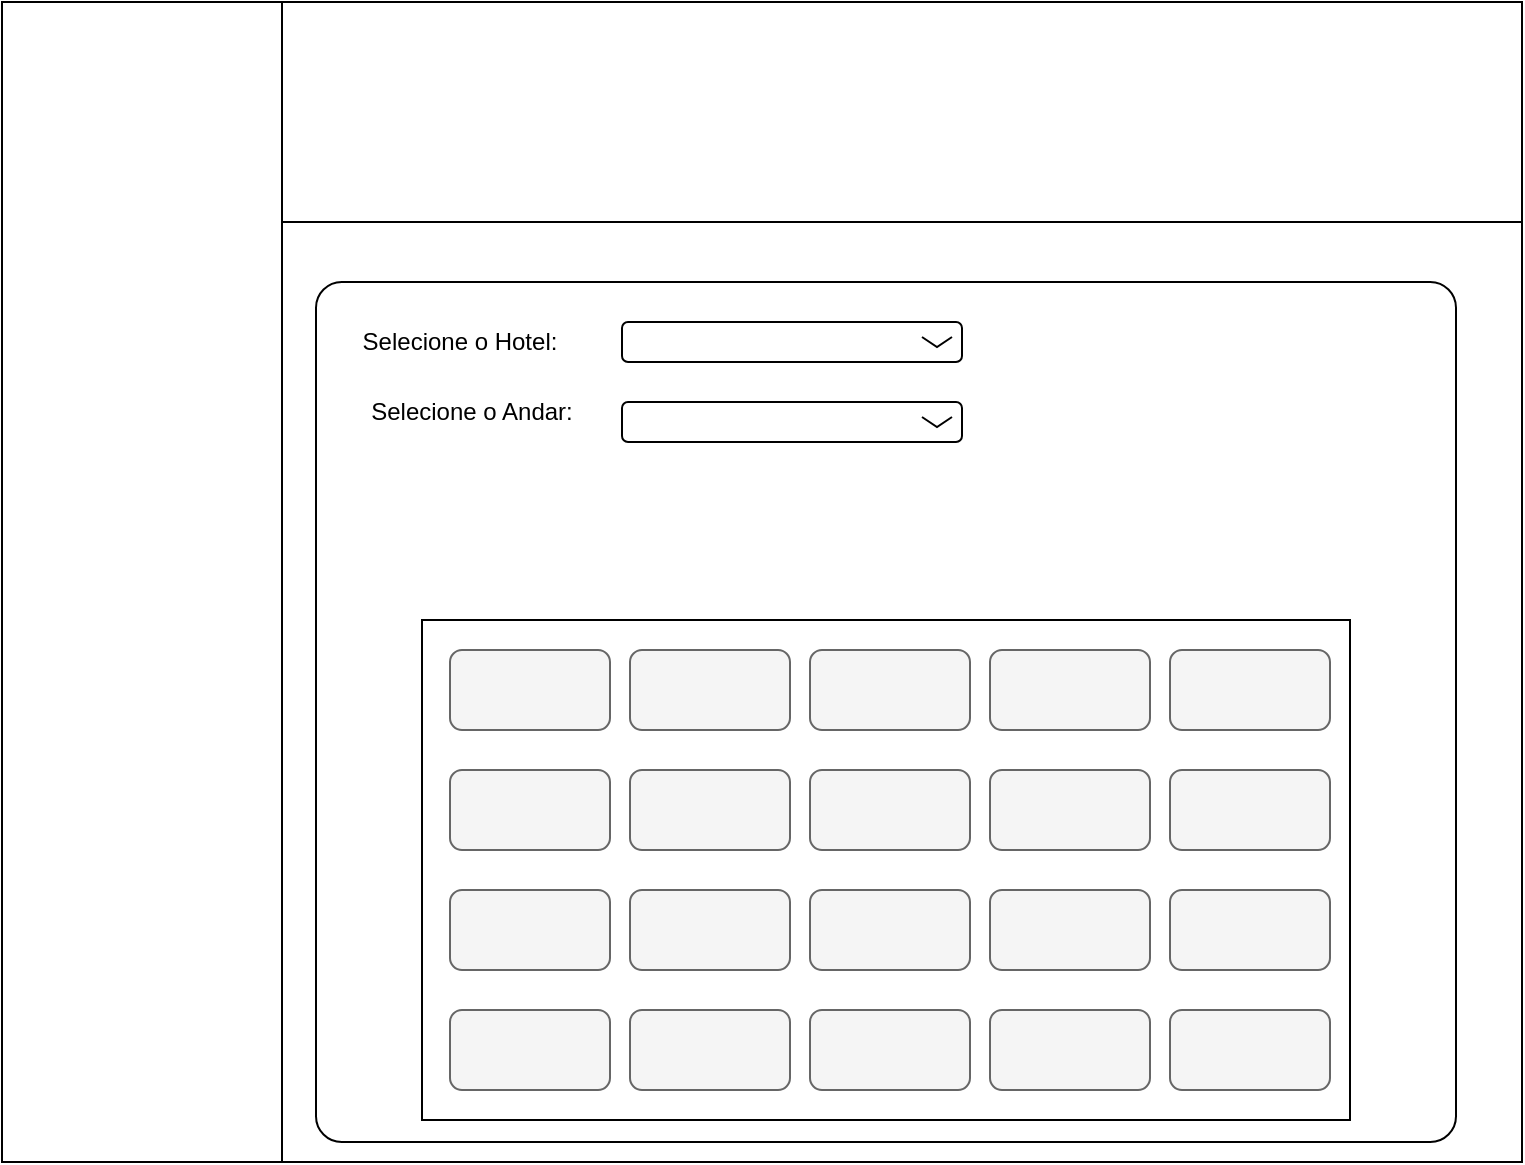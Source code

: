 <mxfile pages="2">
    <diagram id="q_rQVnzWJTmuuCRRElXR" name="Tela 1">
        <mxGraphModel dx="810" dy="357" grid="1" gridSize="10" guides="1" tooltips="1" connect="1" arrows="1" fold="1" page="1" pageScale="1" pageWidth="827" pageHeight="1169" math="0" shadow="0">
            <root>
                <mxCell id="0"/>
                <mxCell id="1" parent="0"/>
                <mxCell id="WGvUUey6_V4K5ahHWTaU-2" value="" style="rounded=0;whiteSpace=wrap;html=1;" parent="1" vertex="1">
                    <mxGeometry x="40" y="250" width="760" height="580" as="geometry"/>
                </mxCell>
                <mxCell id="WGvUUey6_V4K5ahHWTaU-5" value="" style="rounded=1;whiteSpace=wrap;html=1;arcSize=3;" parent="1" vertex="1">
                    <mxGeometry x="197" y="390" width="570" height="430" as="geometry"/>
                </mxCell>
                <mxCell id="WGvUUey6_V4K5ahHWTaU-3" value="" style="rounded=0;whiteSpace=wrap;html=1;" parent="1" vertex="1">
                    <mxGeometry x="40" y="250" width="140" height="580" as="geometry"/>
                </mxCell>
                <mxCell id="WGvUUey6_V4K5ahHWTaU-4" value="" style="rounded=0;whiteSpace=wrap;html=1;" parent="1" vertex="1">
                    <mxGeometry x="180" y="250" width="620" height="110" as="geometry"/>
                </mxCell>
                <mxCell id="WGvUUey6_V4K5ahHWTaU-11" value="Selecione o Andar:" style="text;html=1;strokeColor=none;fillColor=none;align=center;verticalAlign=middle;whiteSpace=wrap;rounded=0;" parent="1" vertex="1">
                    <mxGeometry x="220" y="440" width="110" height="30" as="geometry"/>
                </mxCell>
                <mxCell id="WGvUUey6_V4K5ahHWTaU-12" value="" style="group" parent="1" vertex="1" connectable="0">
                    <mxGeometry x="350" y="450" width="170" height="20" as="geometry"/>
                </mxCell>
                <mxCell id="WGvUUey6_V4K5ahHWTaU-13" value="" style="rounded=1;whiteSpace=wrap;html=1;" parent="WGvUUey6_V4K5ahHWTaU-12" vertex="1">
                    <mxGeometry width="170" height="20" as="geometry"/>
                </mxCell>
                <mxCell id="WGvUUey6_V4K5ahHWTaU-14" value="" style="html=1;shadow=0;dashed=0;align=center;verticalAlign=middle;shape=mxgraph.arrows2.arrow;dy=0;dx=30;notch=30;rotation=90;" parent="WGvUUey6_V4K5ahHWTaU-12" vertex="1">
                    <mxGeometry x="155" y="2.5" width="5" height="15" as="geometry"/>
                </mxCell>
                <mxCell id="WGvUUey6_V4K5ahHWTaU-15" value="" style="verticalLabelPosition=bottom;verticalAlign=top;html=1;shape=mxgraph.basic.rect;fillColor2=none;strokeWidth=1;size=20;indent=5;" parent="1" vertex="1">
                    <mxGeometry x="250" y="559" width="464" height="250" as="geometry"/>
                </mxCell>
                <mxCell id="WGvUUey6_V4K5ahHWTaU-32" value="" style="group" parent="1" vertex="1" connectable="0">
                    <mxGeometry x="264" y="574" width="80" height="220" as="geometry"/>
                </mxCell>
                <mxCell id="WGvUUey6_V4K5ahHWTaU-16" value="" style="rounded=1;whiteSpace=wrap;html=1;fillColor=#f5f5f5;fontColor=#333333;strokeColor=#666666;" parent="WGvUUey6_V4K5ahHWTaU-32" vertex="1">
                    <mxGeometry width="80" height="40" as="geometry"/>
                </mxCell>
                <mxCell id="WGvUUey6_V4K5ahHWTaU-28" value="" style="rounded=1;whiteSpace=wrap;html=1;fillColor=#f5f5f5;fontColor=#333333;strokeColor=#666666;" parent="WGvUUey6_V4K5ahHWTaU-32" vertex="1">
                    <mxGeometry y="60" width="80" height="40" as="geometry"/>
                </mxCell>
                <mxCell id="WGvUUey6_V4K5ahHWTaU-29" value="" style="rounded=1;whiteSpace=wrap;html=1;fillColor=#f5f5f5;fontColor=#333333;strokeColor=#666666;" parent="WGvUUey6_V4K5ahHWTaU-32" vertex="1">
                    <mxGeometry y="120" width="80" height="40" as="geometry"/>
                </mxCell>
                <mxCell id="WGvUUey6_V4K5ahHWTaU-30" value="" style="rounded=1;whiteSpace=wrap;html=1;fillColor=#f5f5f5;fontColor=#333333;strokeColor=#666666;" parent="WGvUUey6_V4K5ahHWTaU-32" vertex="1">
                    <mxGeometry y="180" width="80" height="40" as="geometry"/>
                </mxCell>
                <mxCell id="WGvUUey6_V4K5ahHWTaU-33" value="" style="group" parent="1" vertex="1" connectable="0">
                    <mxGeometry x="354" y="574" width="80" height="220" as="geometry"/>
                </mxCell>
                <mxCell id="WGvUUey6_V4K5ahHWTaU-34" value="" style="rounded=1;whiteSpace=wrap;html=1;fillColor=#f5f5f5;fontColor=#333333;strokeColor=#666666;" parent="WGvUUey6_V4K5ahHWTaU-33" vertex="1">
                    <mxGeometry width="80" height="40" as="geometry"/>
                </mxCell>
                <mxCell id="WGvUUey6_V4K5ahHWTaU-35" value="" style="rounded=1;whiteSpace=wrap;html=1;fillColor=#f5f5f5;fontColor=#333333;strokeColor=#666666;" parent="WGvUUey6_V4K5ahHWTaU-33" vertex="1">
                    <mxGeometry y="60" width="80" height="40" as="geometry"/>
                </mxCell>
                <mxCell id="WGvUUey6_V4K5ahHWTaU-36" value="" style="rounded=1;whiteSpace=wrap;html=1;fillColor=#f5f5f5;fontColor=#333333;strokeColor=#666666;" parent="WGvUUey6_V4K5ahHWTaU-33" vertex="1">
                    <mxGeometry y="120" width="80" height="40" as="geometry"/>
                </mxCell>
                <mxCell id="WGvUUey6_V4K5ahHWTaU-37" value="" style="rounded=1;whiteSpace=wrap;html=1;fillColor=#f5f5f5;fontColor=#333333;strokeColor=#666666;" parent="WGvUUey6_V4K5ahHWTaU-33" vertex="1">
                    <mxGeometry y="180" width="80" height="40" as="geometry"/>
                </mxCell>
                <mxCell id="WGvUUey6_V4K5ahHWTaU-38" value="" style="group" parent="1" vertex="1" connectable="0">
                    <mxGeometry x="444" y="505" width="80" height="220" as="geometry"/>
                </mxCell>
                <mxCell id="WGvUUey6_V4K5ahHWTaU-39" value="" style="rounded=1;whiteSpace=wrap;html=1;fillColor=#f5f5f5;fontColor=#333333;strokeColor=#666666;" parent="WGvUUey6_V4K5ahHWTaU-38" vertex="1">
                    <mxGeometry y="69" width="80" height="40" as="geometry"/>
                </mxCell>
                <mxCell id="WGvUUey6_V4K5ahHWTaU-40" value="" style="rounded=1;whiteSpace=wrap;html=1;fillColor=#f5f5f5;fontColor=#333333;strokeColor=#666666;" parent="WGvUUey6_V4K5ahHWTaU-38" vertex="1">
                    <mxGeometry y="129" width="80" height="40" as="geometry"/>
                </mxCell>
                <mxCell id="WGvUUey6_V4K5ahHWTaU-41" value="" style="rounded=1;whiteSpace=wrap;html=1;fillColor=#f5f5f5;fontColor=#333333;strokeColor=#666666;" parent="WGvUUey6_V4K5ahHWTaU-38" vertex="1">
                    <mxGeometry y="189" width="80" height="40" as="geometry"/>
                </mxCell>
                <mxCell id="WGvUUey6_V4K5ahHWTaU-42" value="" style="rounded=1;whiteSpace=wrap;html=1;fillColor=#f5f5f5;fontColor=#333333;strokeColor=#666666;" parent="WGvUUey6_V4K5ahHWTaU-38" vertex="1">
                    <mxGeometry y="249" width="80" height="40" as="geometry"/>
                </mxCell>
                <mxCell id="WGvUUey6_V4K5ahHWTaU-43" value="" style="group" parent="1" vertex="1" connectable="0">
                    <mxGeometry x="534" y="574" width="80" height="220" as="geometry"/>
                </mxCell>
                <mxCell id="WGvUUey6_V4K5ahHWTaU-44" value="" style="rounded=1;whiteSpace=wrap;html=1;fillColor=#f5f5f5;fontColor=#333333;strokeColor=#666666;" parent="WGvUUey6_V4K5ahHWTaU-43" vertex="1">
                    <mxGeometry width="80" height="40" as="geometry"/>
                </mxCell>
                <mxCell id="WGvUUey6_V4K5ahHWTaU-45" value="" style="rounded=1;whiteSpace=wrap;html=1;fillColor=#f5f5f5;fontColor=#333333;strokeColor=#666666;" parent="WGvUUey6_V4K5ahHWTaU-43" vertex="1">
                    <mxGeometry y="60" width="80" height="40" as="geometry"/>
                </mxCell>
                <mxCell id="WGvUUey6_V4K5ahHWTaU-46" value="" style="rounded=1;whiteSpace=wrap;html=1;fillColor=#f5f5f5;fontColor=#333333;strokeColor=#666666;" parent="WGvUUey6_V4K5ahHWTaU-43" vertex="1">
                    <mxGeometry y="120" width="80" height="40" as="geometry"/>
                </mxCell>
                <mxCell id="WGvUUey6_V4K5ahHWTaU-47" value="" style="rounded=1;whiteSpace=wrap;html=1;fillColor=#f5f5f5;fontColor=#333333;strokeColor=#666666;" parent="WGvUUey6_V4K5ahHWTaU-43" vertex="1">
                    <mxGeometry y="180" width="80" height="40" as="geometry"/>
                </mxCell>
                <mxCell id="WGvUUey6_V4K5ahHWTaU-48" value="" style="group" parent="1" vertex="1" connectable="0">
                    <mxGeometry x="624" y="574" width="80" height="220" as="geometry"/>
                </mxCell>
                <mxCell id="WGvUUey6_V4K5ahHWTaU-49" value="" style="rounded=1;whiteSpace=wrap;html=1;fillColor=#f5f5f5;fontColor=#333333;strokeColor=#666666;" parent="WGvUUey6_V4K5ahHWTaU-48" vertex="1">
                    <mxGeometry width="80" height="40" as="geometry"/>
                </mxCell>
                <mxCell id="WGvUUey6_V4K5ahHWTaU-50" value="" style="rounded=1;whiteSpace=wrap;html=1;fillColor=#f5f5f5;fontColor=#333333;strokeColor=#666666;" parent="WGvUUey6_V4K5ahHWTaU-48" vertex="1">
                    <mxGeometry y="60" width="80" height="40" as="geometry"/>
                </mxCell>
                <mxCell id="WGvUUey6_V4K5ahHWTaU-51" value="" style="rounded=1;whiteSpace=wrap;html=1;fillColor=#f5f5f5;fontColor=#333333;strokeColor=#666666;" parent="WGvUUey6_V4K5ahHWTaU-48" vertex="1">
                    <mxGeometry y="120" width="80" height="40" as="geometry"/>
                </mxCell>
                <mxCell id="WGvUUey6_V4K5ahHWTaU-52" value="" style="rounded=1;whiteSpace=wrap;html=1;fillColor=#f5f5f5;fontColor=#333333;strokeColor=#666666;" parent="WGvUUey6_V4K5ahHWTaU-48" vertex="1">
                    <mxGeometry y="180" width="80" height="40" as="geometry"/>
                </mxCell>
                <mxCell id="WGvUUey6_V4K5ahHWTaU-7" value="Selecione o Hotel:" style="text;html=1;strokeColor=none;fillColor=none;align=center;verticalAlign=middle;whiteSpace=wrap;rounded=0;" parent="1" vertex="1">
                    <mxGeometry x="216" y="405" width="106" height="30" as="geometry"/>
                </mxCell>
                <mxCell id="WGvUUey6_V4K5ahHWTaU-10" value="" style="group" parent="1" vertex="1" connectable="0">
                    <mxGeometry x="350" y="410" width="170" height="20" as="geometry"/>
                </mxCell>
                <mxCell id="WGvUUey6_V4K5ahHWTaU-6" value="" style="rounded=1;whiteSpace=wrap;html=1;" parent="WGvUUey6_V4K5ahHWTaU-10" vertex="1">
                    <mxGeometry width="170" height="20" as="geometry"/>
                </mxCell>
                <mxCell id="WGvUUey6_V4K5ahHWTaU-8" value="" style="html=1;shadow=0;dashed=0;align=center;verticalAlign=middle;shape=mxgraph.arrows2.arrow;dy=0;dx=30;notch=30;rotation=90;" parent="WGvUUey6_V4K5ahHWTaU-10" vertex="1">
                    <mxGeometry x="155" y="2.5" width="5" height="15" as="geometry"/>
                </mxCell>
            </root>
        </mxGraphModel>
    </diagram>
    <diagram id="_s13fhaluyeSE6fSua21" name="Tela 2">
        <mxGraphModel dx="810" dy="357" grid="1" gridSize="10" guides="1" tooltips="1" connect="1" arrows="1" fold="1" page="1" pageScale="1" pageWidth="827" pageHeight="1169" math="0" shadow="0">
            <root>
                <mxCell id="0"/>
                <mxCell id="1" parent="0"/>
                <mxCell id="xOfF2wLQfTHH5ENesWbx-72" value="" style="rounded=1;whiteSpace=wrap;html=1;arcSize=4;" parent="1" vertex="1">
                    <mxGeometry x="474" y="677" width="226" height="290" as="geometry"/>
                </mxCell>
                <mxCell id="xOfF2wLQfTHH5ENesWbx-1" value="" style="rounded=0;whiteSpace=wrap;html=1;" parent="1" vertex="1">
                    <mxGeometry x="40" y="60" width="760" height="580" as="geometry"/>
                </mxCell>
                <mxCell id="xOfF2wLQfTHH5ENesWbx-2" value="" style="rounded=1;whiteSpace=wrap;html=1;arcSize=3;" parent="1" vertex="1">
                    <mxGeometry x="197" y="200" width="570" height="430" as="geometry"/>
                </mxCell>
                <mxCell id="xOfF2wLQfTHH5ENesWbx-3" value="" style="rounded=0;whiteSpace=wrap;html=1;" parent="1" vertex="1">
                    <mxGeometry x="40" y="60" width="140" height="580" as="geometry"/>
                </mxCell>
                <mxCell id="xOfF2wLQfTHH5ENesWbx-4" value="" style="rounded=0;whiteSpace=wrap;html=1;" parent="1" vertex="1">
                    <mxGeometry x="180" y="60" width="620" height="110" as="geometry"/>
                </mxCell>
                <mxCell id="xOfF2wLQfTHH5ENesWbx-5" value="Selecione o Andar:" style="text;html=1;strokeColor=none;fillColor=none;align=center;verticalAlign=middle;whiteSpace=wrap;rounded=0;" parent="1" vertex="1">
                    <mxGeometry x="220" y="250" width="110" height="30" as="geometry"/>
                </mxCell>
                <mxCell id="xOfF2wLQfTHH5ENesWbx-6" value="" style="group" parent="1" vertex="1" connectable="0">
                    <mxGeometry x="350" y="260" width="170" height="20" as="geometry"/>
                </mxCell>
                <mxCell id="xOfF2wLQfTHH5ENesWbx-7" value="" style="rounded=1;whiteSpace=wrap;html=1;" parent="xOfF2wLQfTHH5ENesWbx-6" vertex="1">
                    <mxGeometry width="170" height="20" as="geometry"/>
                </mxCell>
                <mxCell id="xOfF2wLQfTHH5ENesWbx-8" value="" style="html=1;shadow=0;dashed=0;align=center;verticalAlign=middle;shape=mxgraph.arrows2.arrow;dy=0;dx=30;notch=30;rotation=90;" parent="xOfF2wLQfTHH5ENesWbx-6" vertex="1">
                    <mxGeometry x="155" y="2.5" width="5" height="15" as="geometry"/>
                </mxCell>
                <mxCell id="xOfF2wLQfTHH5ENesWbx-9" value="" style="verticalLabelPosition=bottom;verticalAlign=top;html=1;shape=mxgraph.basic.rect;fillColor2=none;strokeWidth=1;size=20;indent=5;" parent="1" vertex="1">
                    <mxGeometry x="250" y="369" width="464" height="250" as="geometry"/>
                </mxCell>
                <mxCell id="xOfF2wLQfTHH5ENesWbx-10" value="" style="group" parent="1" vertex="1" connectable="0">
                    <mxGeometry x="264" y="384" width="80" height="220" as="geometry"/>
                </mxCell>
                <mxCell id="xOfF2wLQfTHH5ENesWbx-11" value="" style="rounded=1;whiteSpace=wrap;html=1;fillColor=#f5f5f5;fontColor=#333333;strokeColor=#666666;" parent="xOfF2wLQfTHH5ENesWbx-10" vertex="1">
                    <mxGeometry width="80" height="40" as="geometry"/>
                </mxCell>
                <mxCell id="xOfF2wLQfTHH5ENesWbx-12" value="" style="rounded=1;whiteSpace=wrap;html=1;fillColor=#f5f5f5;fontColor=#333333;strokeColor=#666666;" parent="xOfF2wLQfTHH5ENesWbx-10" vertex="1">
                    <mxGeometry y="60" width="80" height="40" as="geometry"/>
                </mxCell>
                <mxCell id="xOfF2wLQfTHH5ENesWbx-13" value="" style="rounded=1;whiteSpace=wrap;html=1;fillColor=#f5f5f5;fontColor=#333333;strokeColor=#666666;" parent="xOfF2wLQfTHH5ENesWbx-10" vertex="1">
                    <mxGeometry y="120" width="80" height="40" as="geometry"/>
                </mxCell>
                <mxCell id="xOfF2wLQfTHH5ENesWbx-14" value="" style="rounded=1;whiteSpace=wrap;html=1;fillColor=#f5f5f5;fontColor=#333333;strokeColor=#666666;" parent="xOfF2wLQfTHH5ENesWbx-10" vertex="1">
                    <mxGeometry y="180" width="80" height="40" as="geometry"/>
                </mxCell>
                <mxCell id="xOfF2wLQfTHH5ENesWbx-15" value="" style="group" parent="1" vertex="1" connectable="0">
                    <mxGeometry x="354" y="384" width="80" height="220" as="geometry"/>
                </mxCell>
                <mxCell id="xOfF2wLQfTHH5ENesWbx-16" value="" style="rounded=1;whiteSpace=wrap;html=1;fillColor=#f5f5f5;fontColor=#333333;strokeColor=#666666;" parent="xOfF2wLQfTHH5ENesWbx-15" vertex="1">
                    <mxGeometry width="80" height="40" as="geometry"/>
                </mxCell>
                <mxCell id="xOfF2wLQfTHH5ENesWbx-17" value="" style="rounded=1;whiteSpace=wrap;html=1;fillColor=#f5f5f5;fontColor=#333333;strokeColor=#666666;" parent="xOfF2wLQfTHH5ENesWbx-15" vertex="1">
                    <mxGeometry y="60" width="80" height="40" as="geometry"/>
                </mxCell>
                <mxCell id="xOfF2wLQfTHH5ENesWbx-18" value="" style="rounded=1;whiteSpace=wrap;html=1;fillColor=#f5f5f5;fontColor=#333333;strokeColor=#666666;" parent="xOfF2wLQfTHH5ENesWbx-15" vertex="1">
                    <mxGeometry y="120" width="80" height="40" as="geometry"/>
                </mxCell>
                <mxCell id="xOfF2wLQfTHH5ENesWbx-19" value="" style="rounded=1;whiteSpace=wrap;html=1;fillColor=#f5f5f5;fontColor=#333333;strokeColor=#666666;" parent="xOfF2wLQfTHH5ENesWbx-15" vertex="1">
                    <mxGeometry y="180" width="80" height="40" as="geometry"/>
                </mxCell>
                <mxCell id="xOfF2wLQfTHH5ENesWbx-25" value="" style="group" parent="1" vertex="1" connectable="0">
                    <mxGeometry x="534" y="384" width="80" height="220" as="geometry"/>
                </mxCell>
                <mxCell id="xOfF2wLQfTHH5ENesWbx-26" value="" style="rounded=1;whiteSpace=wrap;html=1;fillColor=#f5f5f5;fontColor=#333333;strokeColor=#666666;" parent="xOfF2wLQfTHH5ENesWbx-25" vertex="1">
                    <mxGeometry width="80" height="40" as="geometry"/>
                </mxCell>
                <mxCell id="xOfF2wLQfTHH5ENesWbx-27" value="" style="rounded=1;whiteSpace=wrap;html=1;fillColor=#f5f5f5;fontColor=#333333;strokeColor=#666666;" parent="xOfF2wLQfTHH5ENesWbx-25" vertex="1">
                    <mxGeometry y="60" width="80" height="40" as="geometry"/>
                </mxCell>
                <mxCell id="xOfF2wLQfTHH5ENesWbx-28" value="" style="rounded=1;whiteSpace=wrap;html=1;fillColor=#f5f5f5;fontColor=#333333;strokeColor=#666666;" parent="xOfF2wLQfTHH5ENesWbx-25" vertex="1">
                    <mxGeometry y="120" width="80" height="40" as="geometry"/>
                </mxCell>
                <mxCell id="xOfF2wLQfTHH5ENesWbx-29" value="" style="rounded=1;whiteSpace=wrap;html=1;fillColor=#f5f5f5;fontColor=#333333;strokeColor=#666666;" parent="xOfF2wLQfTHH5ENesWbx-25" vertex="1">
                    <mxGeometry y="180" width="80" height="40" as="geometry"/>
                </mxCell>
                <mxCell id="xOfF2wLQfTHH5ENesWbx-30" value="" style="group" parent="1" vertex="1" connectable="0">
                    <mxGeometry x="624" y="384" width="80" height="220" as="geometry"/>
                </mxCell>
                <mxCell id="xOfF2wLQfTHH5ENesWbx-31" value="" style="rounded=1;whiteSpace=wrap;html=1;fillColor=#f5f5f5;fontColor=#333333;strokeColor=#666666;" parent="xOfF2wLQfTHH5ENesWbx-30" vertex="1">
                    <mxGeometry width="80" height="40" as="geometry"/>
                </mxCell>
                <mxCell id="xOfF2wLQfTHH5ENesWbx-32" value="" style="rounded=1;whiteSpace=wrap;html=1;fillColor=#f5f5f5;fontColor=#333333;strokeColor=#666666;" parent="xOfF2wLQfTHH5ENesWbx-30" vertex="1">
                    <mxGeometry y="60" width="80" height="40" as="geometry"/>
                </mxCell>
                <mxCell id="xOfF2wLQfTHH5ENesWbx-33" value="" style="rounded=1;whiteSpace=wrap;html=1;fillColor=#f5f5f5;fontColor=#333333;strokeColor=#666666;" parent="xOfF2wLQfTHH5ENesWbx-30" vertex="1">
                    <mxGeometry y="120" width="80" height="40" as="geometry"/>
                </mxCell>
                <mxCell id="xOfF2wLQfTHH5ENesWbx-34" value="" style="rounded=1;whiteSpace=wrap;html=1;fillColor=#f5f5f5;fontColor=#333333;strokeColor=#666666;" parent="xOfF2wLQfTHH5ENesWbx-30" vertex="1">
                    <mxGeometry y="180" width="80" height="40" as="geometry"/>
                </mxCell>
                <mxCell id="xOfF2wLQfTHH5ENesWbx-35" value="Selecione o Hotel:" style="text;html=1;strokeColor=none;fillColor=none;align=center;verticalAlign=middle;whiteSpace=wrap;rounded=0;" parent="1" vertex="1">
                    <mxGeometry x="216" y="215" width="106" height="30" as="geometry"/>
                </mxCell>
                <mxCell id="xOfF2wLQfTHH5ENesWbx-36" value="" style="group" parent="1" vertex="1" connectable="0">
                    <mxGeometry x="350" y="220" width="170" height="20" as="geometry"/>
                </mxCell>
                <mxCell id="xOfF2wLQfTHH5ENesWbx-37" value="" style="rounded=1;whiteSpace=wrap;html=1;" parent="xOfF2wLQfTHH5ENesWbx-36" vertex="1">
                    <mxGeometry width="170" height="20" as="geometry"/>
                </mxCell>
                <mxCell id="xOfF2wLQfTHH5ENesWbx-38" value="" style="html=1;shadow=0;dashed=0;align=center;verticalAlign=middle;shape=mxgraph.arrows2.arrow;dy=0;dx=30;notch=30;rotation=90;" parent="xOfF2wLQfTHH5ENesWbx-36" vertex="1">
                    <mxGeometry x="155" y="2.5" width="5" height="15" as="geometry"/>
                </mxCell>
                <mxCell id="xOfF2wLQfTHH5ENesWbx-21" value="" style="rounded=1;whiteSpace=wrap;html=1;fillColor=#f5f5f5;fontColor=#333333;strokeColor=#666666;" parent="1" vertex="1">
                    <mxGeometry x="444" y="384" width="80" height="40" as="geometry"/>
                </mxCell>
                <mxCell id="xOfF2wLQfTHH5ENesWbx-22" value="Nome&amp;nbsp;" style="rounded=1;whiteSpace=wrap;html=1;fillColor=#dae8fc;strokeColor=#6c8ebf;" parent="1" vertex="1">
                    <mxGeometry x="444" y="444" width="80" height="40" as="geometry"/>
                </mxCell>
                <mxCell id="xOfF2wLQfTHH5ENesWbx-23" value="Nome" style="rounded=1;whiteSpace=wrap;html=1;fillColor=#fff2cc;strokeColor=#d6b656;" parent="1" vertex="1">
                    <mxGeometry x="444" y="504" width="80" height="40" as="geometry"/>
                </mxCell>
                <mxCell id="xOfF2wLQfTHH5ENesWbx-24" value="" style="rounded=1;whiteSpace=wrap;html=1;fillColor=#f5f5f5;fontColor=#333333;strokeColor=#666666;" parent="1" vertex="1">
                    <mxGeometry x="444" y="564" width="80" height="40" as="geometry"/>
                </mxCell>
                <mxCell id="xOfF2wLQfTHH5ENesWbx-43" value="" style="group" parent="1" vertex="1" connectable="0">
                    <mxGeometry x="216" y="764" width="198" height="203" as="geometry"/>
                </mxCell>
                <mxCell id="q6MugrNz2H1J40vhlXow-2" value="" style="rounded=1;whiteSpace=wrap;html=1;arcSize=4;" parent="xOfF2wLQfTHH5ENesWbx-43" vertex="1">
                    <mxGeometry x="-28" y="-87" width="226" height="290" as="geometry"/>
                </mxCell>
                <mxCell id="xOfF2wLQfTHH5ENesWbx-50" value="" style="group" parent="xOfF2wLQfTHH5ENesWbx-43" vertex="1" connectable="0">
                    <mxGeometry y="30" width="170" height="20" as="geometry"/>
                </mxCell>
                <mxCell id="xOfF2wLQfTHH5ENesWbx-44" value="Status" style="rounded=1;whiteSpace=wrap;html=1;" parent="xOfF2wLQfTHH5ENesWbx-50" vertex="1">
                    <mxGeometry width="170" height="20" as="geometry"/>
                </mxCell>
                <mxCell id="xOfF2wLQfTHH5ENesWbx-45" value="" style="html=1;shadow=0;dashed=0;align=center;verticalAlign=middle;shape=mxgraph.arrows2.arrow;dy=0;dx=30;notch=30;rotation=90;" parent="xOfF2wLQfTHH5ENesWbx-50" vertex="1">
                    <mxGeometry x="155" y="2.5" width="5" height="15" as="geometry"/>
                </mxCell>
                <mxCell id="q6MugrNz2H1J40vhlXow-4" value="Nome" style="rounded=1;whiteSpace=wrap;html=1;" parent="xOfF2wLQfTHH5ENesWbx-43" vertex="1">
                    <mxGeometry y="-54" width="170" height="20" as="geometry"/>
                </mxCell>
                <mxCell id="xOfF2wLQfTHH5ENesWbx-46" value="" style="group" parent="1" vertex="1" connectable="0">
                    <mxGeometry x="216" y="824" width="170" height="20" as="geometry"/>
                </mxCell>
                <mxCell id="xOfF2wLQfTHH5ENesWbx-47" value="Room Type" style="rounded=1;whiteSpace=wrap;html=1;" parent="xOfF2wLQfTHH5ENesWbx-46" vertex="1">
                    <mxGeometry width="170" height="20" as="geometry"/>
                </mxCell>
                <mxCell id="xOfF2wLQfTHH5ENesWbx-48" value="" style="html=1;shadow=0;dashed=0;align=center;verticalAlign=middle;shape=mxgraph.arrows2.arrow;dy=0;dx=30;notch=30;rotation=90;" parent="xOfF2wLQfTHH5ENesWbx-46" vertex="1">
                    <mxGeometry x="155" y="2.5" width="5" height="15" as="geometry"/>
                </mxCell>
                <mxCell id="xOfF2wLQfTHH5ENesWbx-62" value="" style="group" parent="1" vertex="1" connectable="0">
                    <mxGeometry x="502" y="764" width="170" height="20" as="geometry"/>
                </mxCell>
                <mxCell id="xOfF2wLQfTHH5ENesWbx-63" value="" style="group" parent="xOfF2wLQfTHH5ENesWbx-62" vertex="1" connectable="0">
                    <mxGeometry y="30" width="170" height="20" as="geometry"/>
                </mxCell>
                <mxCell id="xOfF2wLQfTHH5ENesWbx-64" value="Status" style="rounded=1;whiteSpace=wrap;html=1;" parent="xOfF2wLQfTHH5ENesWbx-63" vertex="1">
                    <mxGeometry width="170" height="20" as="geometry"/>
                </mxCell>
                <mxCell id="xOfF2wLQfTHH5ENesWbx-65" value="" style="html=1;shadow=0;dashed=0;align=center;verticalAlign=middle;shape=mxgraph.arrows2.arrow;dy=0;dx=30;notch=30;rotation=90;" parent="xOfF2wLQfTHH5ENesWbx-63" vertex="1">
                    <mxGeometry x="155" y="2.5" width="5" height="15" as="geometry"/>
                </mxCell>
                <mxCell id="xOfF2wLQfTHH5ENesWbx-66" value="" style="group" parent="1" vertex="1" connectable="0">
                    <mxGeometry x="502" y="824" width="170" height="20" as="geometry"/>
                </mxCell>
                <mxCell id="xOfF2wLQfTHH5ENesWbx-67" value="Room Type" style="rounded=1;whiteSpace=wrap;html=1;" parent="xOfF2wLQfTHH5ENesWbx-66" vertex="1">
                    <mxGeometry width="170" height="20" as="geometry"/>
                </mxCell>
                <mxCell id="xOfF2wLQfTHH5ENesWbx-68" value="" style="html=1;shadow=0;dashed=0;align=center;verticalAlign=middle;shape=mxgraph.arrows2.arrow;dy=0;dx=30;notch=30;rotation=90;" parent="xOfF2wLQfTHH5ENesWbx-66" vertex="1">
                    <mxGeometry x="155" y="2.5" width="5" height="15" as="geometry"/>
                </mxCell>
                <mxCell id="xOfF2wLQfTHH5ENesWbx-73" value="Nome do quarto" style="text;html=1;strokeColor=none;fillColor=none;align=center;verticalAlign=middle;whiteSpace=wrap;rounded=0;" parent="1" vertex="1">
                    <mxGeometry x="539" y="698" width="96" height="30" as="geometry"/>
                </mxCell>
                <mxCell id="xOfF2wLQfTHH5ENesWbx-74" value="Salvar" style="rounded=1;whiteSpace=wrap;html=1;fillColor=#d5e8d4;strokeColor=#82b366;" parent="1" vertex="1">
                    <mxGeometry x="510" y="928" width="170" height="20" as="geometry"/>
                </mxCell>
            </root>
        </mxGraphModel>
    </diagram>
</mxfile>
